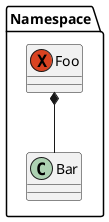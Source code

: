 {
  "sha1": "71qs2t1u59738jbwx2lvgoatcvquyoy",
  "insertion": {
    "when": "2024-05-30T20:48:21.106Z",
    "url": "https://forum.plantuml.net/16398/structs-do-not-function-properly-within-a-namespace?show=17286#c17286",
    "user": "plantuml@gmail.com"
  }
}
@startuml
namespace Namespace {
    exception Foo {}
    class Bar {}
}
Namespace.Foo *-- Namespace.Bar
@enduml
